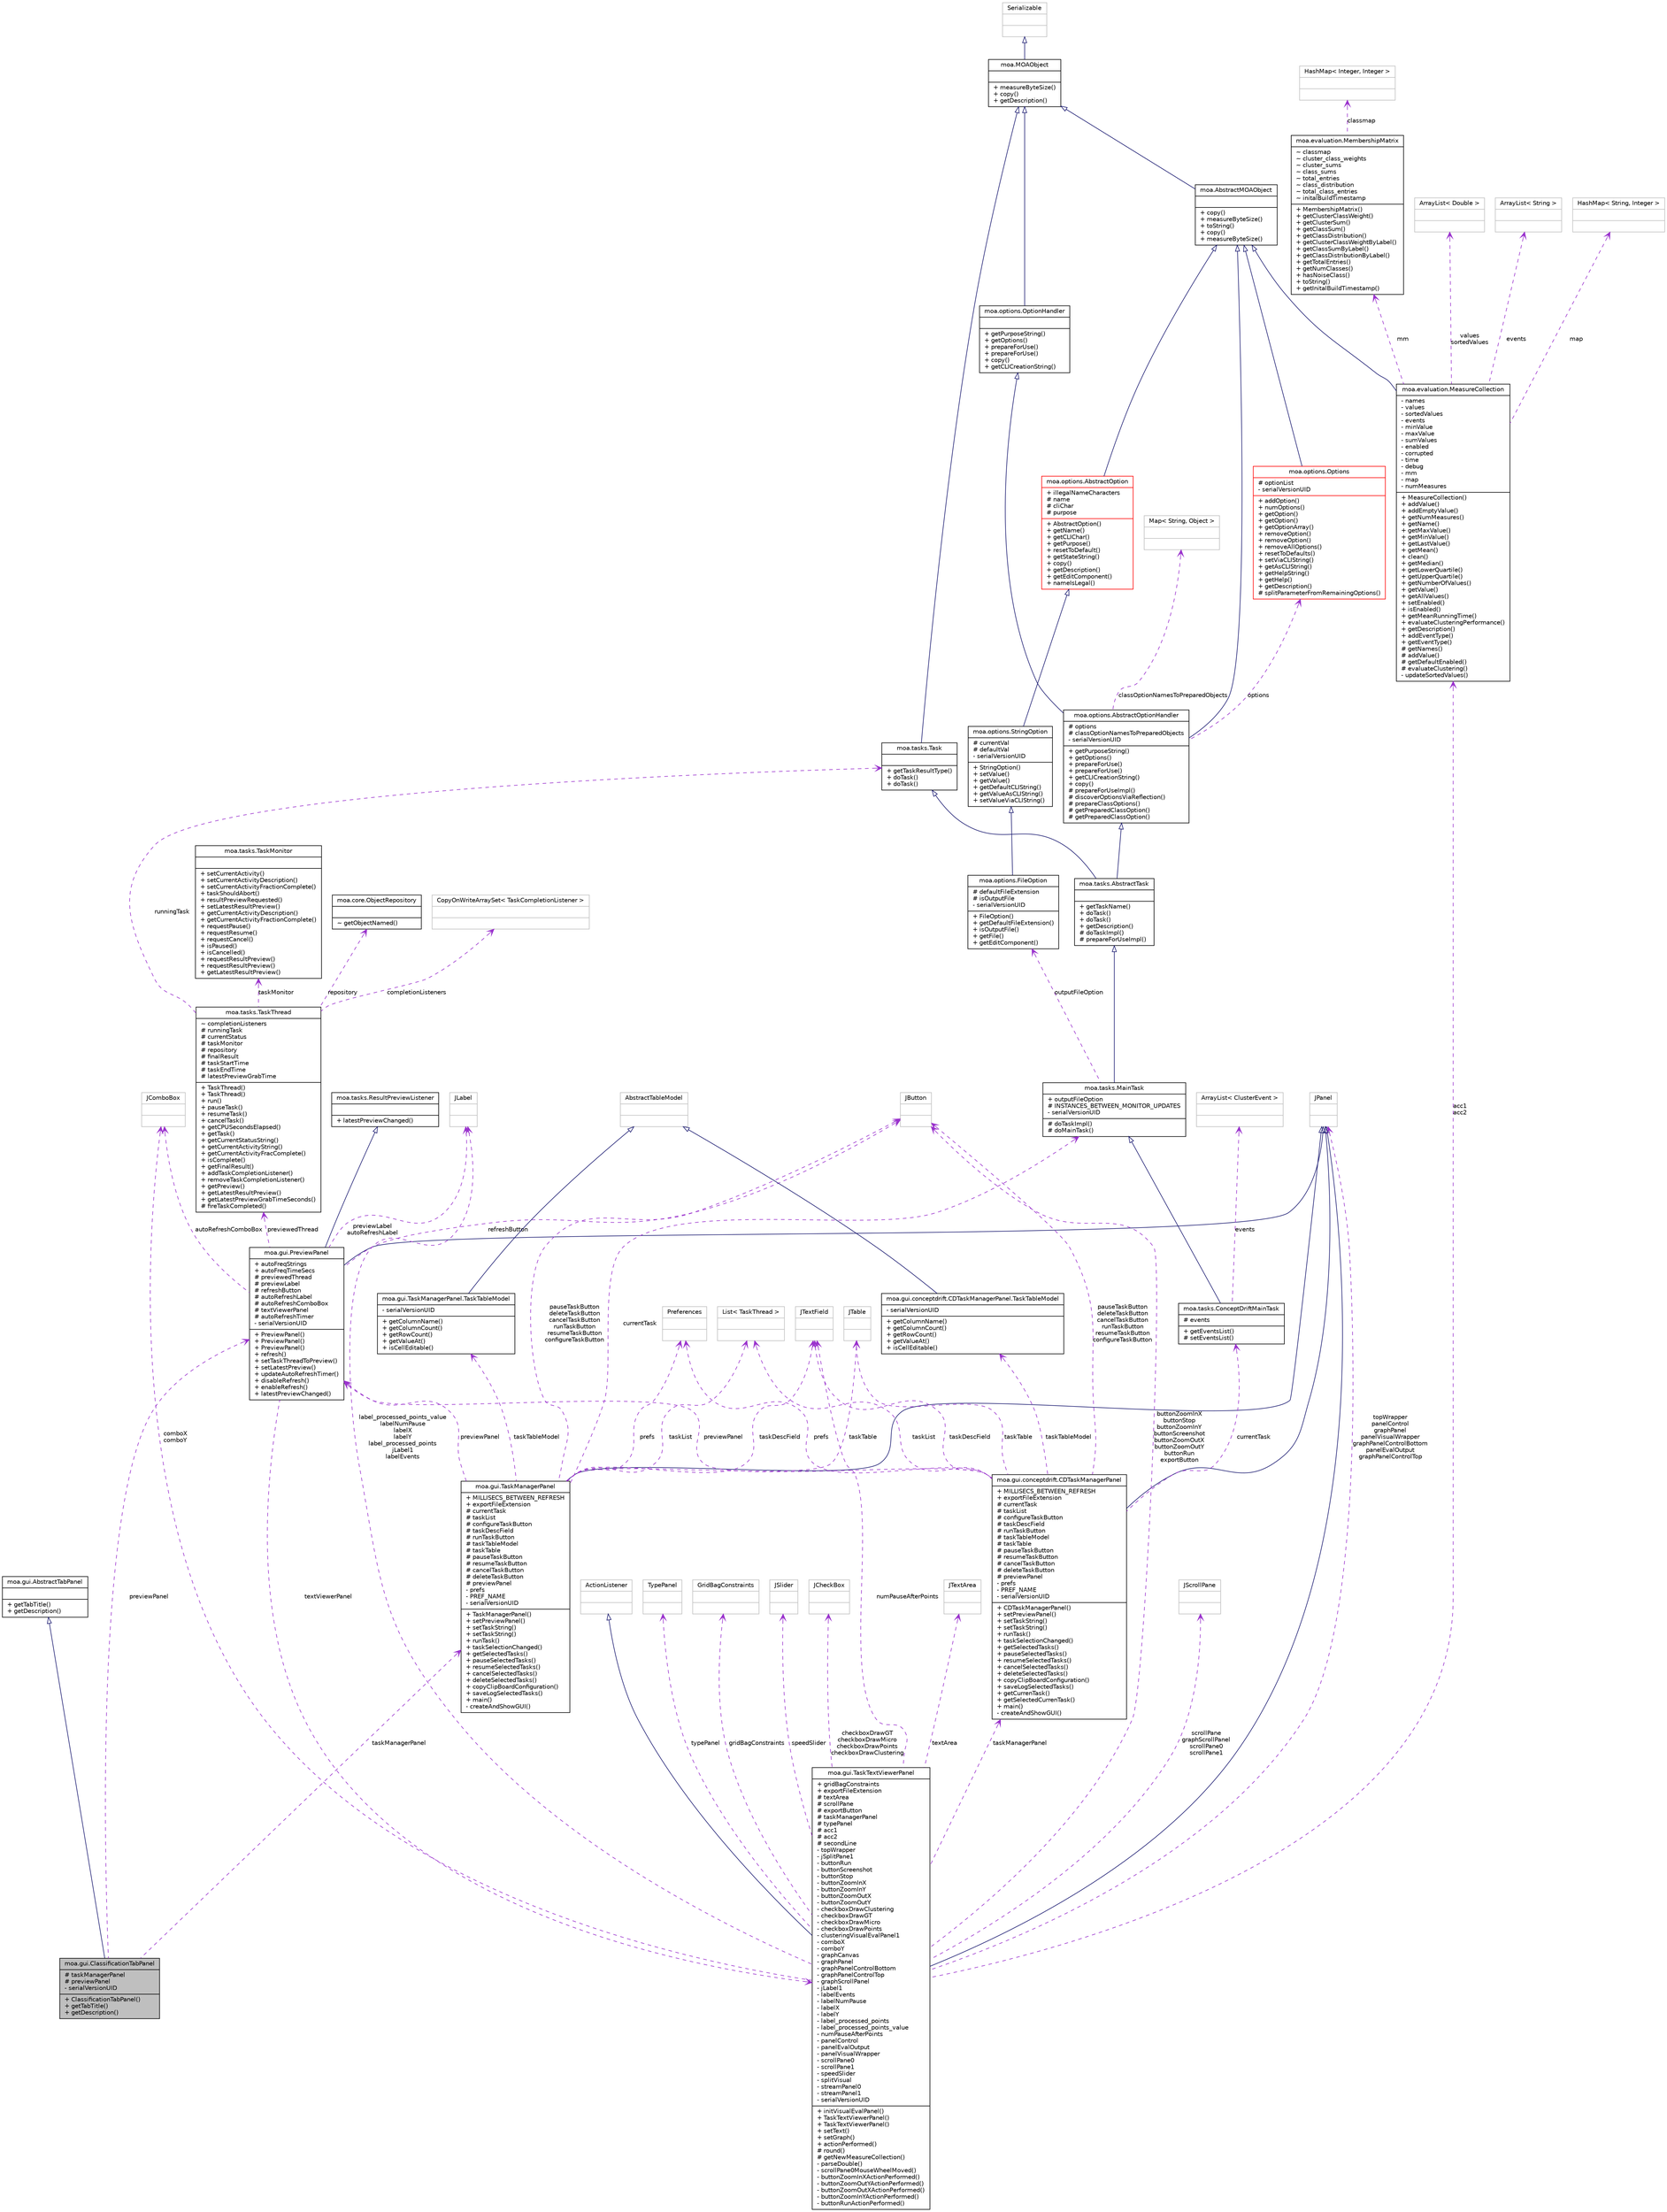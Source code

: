 digraph G
{
  edge [fontname="Helvetica",fontsize="10",labelfontname="Helvetica",labelfontsize="10"];
  node [fontname="Helvetica",fontsize="10",shape=record];
  Node1 [label="{moa.gui.ClassificationTabPanel\n|# taskManagerPanel\l# previewPanel\l- serialVersionUID\l|+ ClassificationTabPanel()\l+ getTabTitle()\l+ getDescription()\l}",height=0.2,width=0.4,color="black", fillcolor="grey75", style="filled" fontcolor="black"];
  Node2 -> Node1 [dir=back,color="midnightblue",fontsize="10",style="solid",arrowtail="empty",fontname="Helvetica"];
  Node2 [label="{moa.gui.AbstractTabPanel\n||+ getTabTitle()\l+ getDescription()\l}",height=0.2,width=0.4,color="black", fillcolor="white", style="filled",URL="$classmoa_1_1gui_1_1AbstractTabPanel.html",tooltip="Abstract Tab Panel."];
  Node3 -> Node1 [dir=back,color="darkorchid3",fontsize="10",style="dashed",label="taskManagerPanel",arrowtail="open",fontname="Helvetica"];
  Node3 [label="{moa.gui.TaskManagerPanel\n|+ MILLISECS_BETWEEN_REFRESH\l+ exportFileExtension\l# currentTask\l# taskList\l# configureTaskButton\l# taskDescField\l# runTaskButton\l# taskTableModel\l# taskTable\l# pauseTaskButton\l# resumeTaskButton\l# cancelTaskButton\l# deleteTaskButton\l# previewPanel\l- prefs\l- PREF_NAME\l- serialVersionUID\l|+ TaskManagerPanel()\l+ setPreviewPanel()\l+ setTaskString()\l+ setTaskString()\l+ runTask()\l+ taskSelectionChanged()\l+ getSelectedTasks()\l+ pauseSelectedTasks()\l+ resumeSelectedTasks()\l+ cancelSelectedTasks()\l+ deleteSelectedTasks()\l+ copyClipBoardConfiguration()\l+ saveLogSelectedTasks()\l+ main()\l- createAndShowGUI()\l}",height=0.2,width=0.4,color="black", fillcolor="white", style="filled",URL="$classmoa_1_1gui_1_1TaskManagerPanel.html",tooltip="This panel displays the running tasks."];
  Node4 -> Node3 [dir=back,color="midnightblue",fontsize="10",style="solid",arrowtail="empty",fontname="Helvetica"];
  Node4 [label="{JPanel\n||}",height=0.2,width=0.4,color="grey75", fillcolor="white", style="filled"];
  Node5 -> Node3 [dir=back,color="darkorchid3",fontsize="10",style="dashed",label="prefs",arrowtail="open",fontname="Helvetica"];
  Node5 [label="{Preferences\n||}",height=0.2,width=0.4,color="grey75", fillcolor="white", style="filled"];
  Node6 -> Node3 [dir=back,color="darkorchid3",fontsize="10",style="dashed",label="pauseTaskButton\ndeleteTaskButton\ncancelTaskButton\nrunTaskButton\nresumeTaskButton\nconfigureTaskButton",arrowtail="open",fontname="Helvetica"];
  Node6 [label="{JButton\n||}",height=0.2,width=0.4,color="grey75", fillcolor="white", style="filled"];
  Node7 -> Node3 [dir=back,color="darkorchid3",fontsize="10",style="dashed",label="previewPanel",arrowtail="open",fontname="Helvetica"];
  Node7 [label="{moa.gui.PreviewPanel\n|+ autoFreqStrings\l+ autoFreqTimeSecs\l# previewedThread\l# previewLabel\l# refreshButton\l# autoRefreshLabel\l# autoRefreshComboBox\l# textViewerPanel\l# autoRefreshTimer\l- serialVersionUID\l|+ PreviewPanel()\l+ PreviewPanel()\l+ PreviewPanel()\l+ refresh()\l+ setTaskThreadToPreview()\l+ setLatestPreview()\l+ updateAutoRefreshTimer()\l+ disableRefresh()\l+ enableRefresh()\l+ latestPreviewChanged()\l}",height=0.2,width=0.4,color="black", fillcolor="white", style="filled",URL="$classmoa_1_1gui_1_1PreviewPanel.html",tooltip="This panel displays the running task preview text and buttons."];
  Node4 -> Node7 [dir=back,color="midnightblue",fontsize="10",style="solid",arrowtail="empty",fontname="Helvetica"];
  Node8 -> Node7 [dir=back,color="midnightblue",fontsize="10",style="solid",arrowtail="empty",fontname="Helvetica"];
  Node8 [label="{moa.tasks.ResultPreviewListener\n||+ latestPreviewChanged()\l}",height=0.2,width=0.4,color="black", fillcolor="white", style="filled",URL="$interfacemoa_1_1tasks_1_1ResultPreviewListener.html",tooltip="Interface implemented by classes that preview results on the Graphical User Interface..."];
  Node9 -> Node7 [dir=back,color="darkorchid3",fontsize="10",style="dashed",label="textViewerPanel",arrowtail="open",fontname="Helvetica"];
  Node9 [label="{moa.gui.TaskTextViewerPanel\n|+ gridBagConstraints\l+ exportFileExtension\l# textArea\l# scrollPane\l# exportButton\l# taskManagerPanel\l# typePanel\l# acc1\l# acc2\l# secondLine\l- topWrapper\l- jSplitPane1\l- buttonRun\l- buttonScreenshot\l- buttonStop\l- buttonZoomInX\l- buttonZoomInY\l- buttonZoomOutX\l- buttonZoomOutY\l- checkboxDrawClustering\l- checkboxDrawGT\l- checkboxDrawMicro\l- checkboxDrawPoints\l- clusteringVisualEvalPanel1\l- comboX\l- comboY\l- graphCanvas\l- graphPanel\l- graphPanelControlBottom\l- graphPanelControlTop\l- graphScrollPanel\l- jLabel1\l- labelEvents\l- labelNumPause\l- labelX\l- labelY\l- label_processed_points\l- label_processed_points_value\l- numPauseAfterPoints\l- panelControl\l- panelEvalOutput\l- panelVisualWrapper\l- scrollPane0\l- scrollPane1\l- speedSlider\l- splitVisual\l- streamPanel0\l- streamPanel1\l- serialVersionUID\l|+ initVisualEvalPanel()\l+ TaskTextViewerPanel()\l+ TaskTextViewerPanel()\l+ setText()\l+ setGraph()\l+ actionPerformed()\l# round()\l# getNewMeasureCollection()\l- parseDouble()\l- scrollPane0MouseWheelMoved()\l- buttonZoomInXActionPerformed()\l- buttonZoomOutYActionPerformed()\l- buttonZoomOutXActionPerformed()\l- buttonZoomInYActionPerformed()\l- buttonRunActionPerformed()\l}",height=0.2,width=0.4,color="black", fillcolor="white", style="filled",URL="$classmoa_1_1gui_1_1TaskTextViewerPanel.html",tooltip="This panel displays text."];
  Node4 -> Node9 [dir=back,color="midnightblue",fontsize="10",style="solid",arrowtail="empty",fontname="Helvetica"];
  Node10 -> Node9 [dir=back,color="midnightblue",fontsize="10",style="solid",arrowtail="empty",fontname="Helvetica"];
  Node10 [label="{ActionListener\n||}",height=0.2,width=0.4,color="grey75", fillcolor="white", style="filled"];
  Node11 -> Node9 [dir=back,color="darkorchid3",fontsize="10",style="dashed",label="typePanel",arrowtail="open",fontname="Helvetica"];
  Node11 [label="{TypePanel\n||}",height=0.2,width=0.4,color="grey75", fillcolor="white", style="filled"];
  Node12 -> Node9 [dir=back,color="darkorchid3",fontsize="10",style="dashed",label="gridBagConstraints",arrowtail="open",fontname="Helvetica"];
  Node12 [label="{GridBagConstraints\n||}",height=0.2,width=0.4,color="grey75", fillcolor="white", style="filled"];
  Node13 -> Node9 [dir=back,color="darkorchid3",fontsize="10",style="dashed",label="speedSlider",arrowtail="open",fontname="Helvetica"];
  Node13 [label="{JSlider\n||}",height=0.2,width=0.4,color="grey75", fillcolor="white", style="filled"];
  Node14 -> Node9 [dir=back,color="darkorchid3",fontsize="10",style="dashed",label="checkboxDrawGT\ncheckboxDrawMicro\ncheckboxDrawPoints\ncheckboxDrawClustering",arrowtail="open",fontname="Helvetica"];
  Node14 [label="{JCheckBox\n||}",height=0.2,width=0.4,color="grey75", fillcolor="white", style="filled"];
  Node6 -> Node9 [dir=back,color="darkorchid3",fontsize="10",style="dashed",label="buttonZoomInX\nbuttonStop\nbuttonZoomInY\nbuttonScreenshot\nbuttonZoomOutX\nbuttonZoomOutY\nbuttonRun\nexportButton",arrowtail="open",fontname="Helvetica"];
  Node15 -> Node9 [dir=back,color="darkorchid3",fontsize="10",style="dashed",label="taskManagerPanel",arrowtail="open",fontname="Helvetica"];
  Node15 [label="{moa.gui.conceptdrift.CDTaskManagerPanel\n|+ MILLISECS_BETWEEN_REFRESH\l+ exportFileExtension\l# currentTask\l# taskList\l# configureTaskButton\l# taskDescField\l# runTaskButton\l# taskTableModel\l# taskTable\l# pauseTaskButton\l# resumeTaskButton\l# cancelTaskButton\l# deleteTaskButton\l# previewPanel\l- prefs\l- PREF_NAME\l- serialVersionUID\l|+ CDTaskManagerPanel()\l+ setPreviewPanel()\l+ setTaskString()\l+ setTaskString()\l+ runTask()\l+ taskSelectionChanged()\l+ getSelectedTasks()\l+ pauseSelectedTasks()\l+ resumeSelectedTasks()\l+ cancelSelectedTasks()\l+ deleteSelectedTasks()\l+ copyClipBoardConfiguration()\l+ saveLogSelectedTasks()\l+ getCurrenTask()\l+ getSelectedCurrenTask()\l+ main()\l- createAndShowGUI()\l}",height=0.2,width=0.4,color="black", fillcolor="white", style="filled",URL="$classmoa_1_1gui_1_1conceptdrift_1_1CDTaskManagerPanel.html",tooltip="This panel displays the running tasks."];
  Node4 -> Node15 [dir=back,color="midnightblue",fontsize="10",style="solid",arrowtail="empty",fontname="Helvetica"];
  Node16 -> Node15 [dir=back,color="darkorchid3",fontsize="10",style="dashed",label="currentTask",arrowtail="open",fontname="Helvetica"];
  Node16 [label="{moa.tasks.ConceptDriftMainTask\n|# events\l|+ getEventsList()\l# setEventsList()\l}",height=0.2,width=0.4,color="black", fillcolor="white", style="filled",URL="$classmoa_1_1tasks_1_1ConceptDriftMainTask.html"];
  Node17 -> Node16 [dir=back,color="midnightblue",fontsize="10",style="solid",arrowtail="empty",fontname="Helvetica"];
  Node17 [label="{moa.tasks.MainTask\n|+ outputFileOption\l# INSTANCES_BETWEEN_MONITOR_UPDATES\l- serialVersionUID\l|# doTaskImpl()\l# doMainTask()\l}",height=0.2,width=0.4,color="black", fillcolor="white", style="filled",URL="$classmoa_1_1tasks_1_1MainTask.html",tooltip="Abstract Main Task."];
  Node18 -> Node17 [dir=back,color="midnightblue",fontsize="10",style="solid",arrowtail="empty",fontname="Helvetica"];
  Node18 [label="{moa.tasks.AbstractTask\n||+ getTaskName()\l+ doTask()\l+ doTask()\l+ getDescription()\l# doTaskImpl()\l# prepareForUseImpl()\l}",height=0.2,width=0.4,color="black", fillcolor="white", style="filled",URL="$classmoa_1_1tasks_1_1AbstractTask.html",tooltip="Abstract Task."];
  Node19 -> Node18 [dir=back,color="midnightblue",fontsize="10",style="solid",arrowtail="empty",fontname="Helvetica"];
  Node19 [label="{moa.options.AbstractOptionHandler\n|# options\l# classOptionNamesToPreparedObjects\l- serialVersionUID\l|+ getPurposeString()\l+ getOptions()\l+ prepareForUse()\l+ prepareForUse()\l+ getCLICreationString()\l+ copy()\l# prepareForUseImpl()\l# discoverOptionsViaReflection()\l# prepareClassOptions()\l# getPreparedClassOption()\l# getPreparedClassOption()\l}",height=0.2,width=0.4,color="black", fillcolor="white", style="filled",URL="$classmoa_1_1options_1_1AbstractOptionHandler.html",tooltip="Abstract Option Handler."];
  Node20 -> Node19 [dir=back,color="midnightblue",fontsize="10",style="solid",arrowtail="empty",fontname="Helvetica"];
  Node20 [label="{moa.AbstractMOAObject\n||+ copy()\l+ measureByteSize()\l+ toString()\l+ copy()\l+ measureByteSize()\l}",height=0.2,width=0.4,color="black", fillcolor="white", style="filled",URL="$classmoa_1_1AbstractMOAObject.html",tooltip="Abstract MOA Object."];
  Node21 -> Node20 [dir=back,color="midnightblue",fontsize="10",style="solid",arrowtail="empty",fontname="Helvetica"];
  Node21 [label="{moa.MOAObject\n||+ measureByteSize()\l+ copy()\l+ getDescription()\l}",height=0.2,width=0.4,color="black", fillcolor="white", style="filled",URL="$interfacemoa_1_1MOAObject.html",tooltip="Interface implemented by classes in MOA, so that all are serializable, can produce..."];
  Node22 -> Node21 [dir=back,color="midnightblue",fontsize="10",style="solid",arrowtail="empty",fontname="Helvetica"];
  Node22 [label="{Serializable\n||}",height=0.2,width=0.4,color="grey75", fillcolor="white", style="filled"];
  Node23 -> Node19 [dir=back,color="midnightblue",fontsize="10",style="solid",arrowtail="empty",fontname="Helvetica"];
  Node23 [label="{moa.options.OptionHandler\n||+ getPurposeString()\l+ getOptions()\l+ prepareForUse()\l+ prepareForUse()\l+ copy()\l+ getCLICreationString()\l}",height=0.2,width=0.4,color="black", fillcolor="white", style="filled",URL="$interfacemoa_1_1options_1_1OptionHandler.html",tooltip="Interface representing an object that handles options or parameters."];
  Node21 -> Node23 [dir=back,color="midnightblue",fontsize="10",style="solid",arrowtail="empty",fontname="Helvetica"];
  Node24 -> Node19 [dir=back,color="darkorchid3",fontsize="10",style="dashed",label="classOptionNamesToPreparedObjects",arrowtail="open",fontname="Helvetica"];
  Node24 [label="{Map\< String, Object \>\n||}",height=0.2,width=0.4,color="grey75", fillcolor="white", style="filled"];
  Node25 -> Node19 [dir=back,color="darkorchid3",fontsize="10",style="dashed",label="options",arrowtail="open",fontname="Helvetica"];
  Node25 [label="{moa.options.Options\n|# optionList\l- serialVersionUID\l|+ addOption()\l+ numOptions()\l+ getOption()\l+ getOption()\l+ getOptionArray()\l+ removeOption()\l+ removeOption()\l+ removeAllOptions()\l+ resetToDefaults()\l+ setViaCLIString()\l+ getAsCLIString()\l+ getHelpString()\l+ getHelp()\l+ getDescription()\l# splitParameterFromRemainingOptions()\l}",height=0.2,width=0.4,color="red", fillcolor="white", style="filled",URL="$classmoa_1_1options_1_1Options.html",tooltip="File option."];
  Node20 -> Node25 [dir=back,color="midnightblue",fontsize="10",style="solid",arrowtail="empty",fontname="Helvetica"];
  Node26 -> Node18 [dir=back,color="midnightblue",fontsize="10",style="solid",arrowtail="empty",fontname="Helvetica"];
  Node26 [label="{moa.tasks.Task\n||+ getTaskResultType()\l+ doTask()\l+ doTask()\l}",height=0.2,width=0.4,color="black", fillcolor="white", style="filled",URL="$interfacemoa_1_1tasks_1_1Task.html",tooltip="Interface representing a task."];
  Node21 -> Node26 [dir=back,color="midnightblue",fontsize="10",style="solid",arrowtail="empty",fontname="Helvetica"];
  Node27 -> Node17 [dir=back,color="darkorchid3",fontsize="10",style="dashed",label="outputFileOption",arrowtail="open",fontname="Helvetica"];
  Node27 [label="{moa.options.FileOption\n|# defaultFileExtension\l# isOutputFile\l- serialVersionUID\l|+ FileOption()\l+ getDefaultFileExtension()\l+ isOutputFile()\l+ getFile()\l+ getEditComponent()\l}",height=0.2,width=0.4,color="black", fillcolor="white", style="filled",URL="$classmoa_1_1options_1_1FileOption.html",tooltip="File option."];
  Node28 -> Node27 [dir=back,color="midnightblue",fontsize="10",style="solid",arrowtail="empty",fontname="Helvetica"];
  Node28 [label="{moa.options.StringOption\n|# currentVal\l# defaultVal\l- serialVersionUID\l|+ StringOption()\l+ setValue()\l+ getValue()\l+ getDefaultCLIString()\l+ getValueAsCLIString()\l+ setValueViaCLIString()\l}",height=0.2,width=0.4,color="black", fillcolor="white", style="filled",URL="$classmoa_1_1options_1_1StringOption.html",tooltip="String option."];
  Node29 -> Node28 [dir=back,color="midnightblue",fontsize="10",style="solid",arrowtail="empty",fontname="Helvetica"];
  Node29 [label="{moa.options.AbstractOption\n|+ illegalNameCharacters\l# name\l# cliChar\l# purpose\l|+ AbstractOption()\l+ getName()\l+ getCLIChar()\l+ getPurpose()\l+ resetToDefault()\l+ getStateString()\l+ copy()\l+ getDescription()\l+ getEditComponent()\l+ nameIsLegal()\l}",height=0.2,width=0.4,color="red", fillcolor="white", style="filled",URL="$classmoa_1_1options_1_1AbstractOption.html",tooltip="Abstract option."];
  Node20 -> Node29 [dir=back,color="midnightblue",fontsize="10",style="solid",arrowtail="empty",fontname="Helvetica"];
  Node30 -> Node16 [dir=back,color="darkorchid3",fontsize="10",style="dashed",label="events",arrowtail="open",fontname="Helvetica"];
  Node30 [label="{ArrayList\< ClusterEvent \>\n||}",height=0.2,width=0.4,color="grey75", fillcolor="white", style="filled"];
  Node5 -> Node15 [dir=back,color="darkorchid3",fontsize="10",style="dashed",label="prefs",arrowtail="open",fontname="Helvetica"];
  Node6 -> Node15 [dir=back,color="darkorchid3",fontsize="10",style="dashed",label="pauseTaskButton\ndeleteTaskButton\ncancelTaskButton\nrunTaskButton\nresumeTaskButton\nconfigureTaskButton",arrowtail="open",fontname="Helvetica"];
  Node7 -> Node15 [dir=back,color="darkorchid3",fontsize="10",style="dashed",label="previewPanel",arrowtail="open",fontname="Helvetica"];
  Node31 -> Node15 [dir=back,color="darkorchid3",fontsize="10",style="dashed",label="taskDescField",arrowtail="open",fontname="Helvetica"];
  Node31 [label="{JTextField\n||}",height=0.2,width=0.4,color="grey75", fillcolor="white", style="filled"];
  Node32 -> Node15 [dir=back,color="darkorchid3",fontsize="10",style="dashed",label="taskList",arrowtail="open",fontname="Helvetica"];
  Node32 [label="{List\< TaskThread \>\n||}",height=0.2,width=0.4,color="grey75", fillcolor="white", style="filled"];
  Node33 -> Node15 [dir=back,color="darkorchid3",fontsize="10",style="dashed",label="taskTableModel",arrowtail="open",fontname="Helvetica"];
  Node33 [label="{moa.gui.conceptdrift.CDTaskManagerPanel.TaskTableModel\n|- serialVersionUID\l|+ getColumnName()\l+ getColumnCount()\l+ getRowCount()\l+ getValueAt()\l+ isCellEditable()\l}",height=0.2,width=0.4,color="black", fillcolor="white", style="filled",URL="$classmoa_1_1gui_1_1conceptdrift_1_1CDTaskManagerPanel_1_1TaskTableModel.html"];
  Node34 -> Node33 [dir=back,color="midnightblue",fontsize="10",style="solid",arrowtail="empty",fontname="Helvetica"];
  Node34 [label="{AbstractTableModel\n||}",height=0.2,width=0.4,color="grey75", fillcolor="white", style="filled"];
  Node35 -> Node15 [dir=back,color="darkorchid3",fontsize="10",style="dashed",label="taskTable",arrowtail="open",fontname="Helvetica"];
  Node35 [label="{JTable\n||}",height=0.2,width=0.4,color="grey75", fillcolor="white", style="filled"];
  Node36 -> Node9 [dir=back,color="darkorchid3",fontsize="10",style="dashed",label="textArea",arrowtail="open",fontname="Helvetica"];
  Node36 [label="{JTextArea\n||}",height=0.2,width=0.4,color="grey75", fillcolor="white", style="filled"];
  Node31 -> Node9 [dir=back,color="darkorchid3",fontsize="10",style="dashed",label="numPauseAfterPoints",arrowtail="open",fontname="Helvetica"];
  Node37 -> Node9 [dir=back,color="darkorchid3",fontsize="10",style="dashed",label="comboX\ncomboY",arrowtail="open",fontname="Helvetica"];
  Node37 [label="{JComboBox\n||}",height=0.2,width=0.4,color="grey75", fillcolor="white", style="filled"];
  Node38 -> Node9 [dir=back,color="darkorchid3",fontsize="10",style="dashed",label="acc1\nacc2",arrowtail="open",fontname="Helvetica"];
  Node38 [label="{moa.evaluation.MeasureCollection\n|- names\l- values\l- sortedValues\l- events\l- minValue\l- maxValue\l- sumValues\l- enabled\l- corrupted\l- time\l- debug\l- mm\l- map\l- numMeasures\l|+ MeasureCollection()\l+ addValue()\l+ addEmptyValue()\l+ getNumMeasures()\l+ getName()\l+ getMaxValue()\l+ getMinValue()\l+ getLastValue()\l+ getMean()\l+ clean()\l+ getMedian()\l+ getLowerQuartile()\l+ getUpperQuartile()\l+ getNumberOfValues()\l+ getValue()\l+ getAllValues()\l+ setEnabled()\l+ isEnabled()\l+ getMeanRunningTime()\l+ evaluateClusteringPerformance()\l+ getDescription()\l+ addEventType()\l+ getEventType()\l# getNames()\l# addValue()\l# getDefaultEnabled()\l# evaluateClustering()\l- updateSortedValues()\l}",height=0.2,width=0.4,color="black", fillcolor="white", style="filled",URL="$classmoa_1_1evaluation_1_1MeasureCollection.html"];
  Node20 -> Node38 [dir=back,color="midnightblue",fontsize="10",style="solid",arrowtail="empty",fontname="Helvetica"];
  Node39 -> Node38 [dir=back,color="darkorchid3",fontsize="10",style="dashed",label="mm",arrowtail="open",fontname="Helvetica"];
  Node39 [label="{moa.evaluation.MembershipMatrix\n|~ classmap\l~ cluster_class_weights\l~ cluster_sums\l~ class_sums\l~ total_entries\l~ class_distribution\l~ total_class_entries\l~ initalBuildTimestamp\l|+ MembershipMatrix()\l+ getClusterClassWeight()\l+ getClusterSum()\l+ getClassSum()\l+ getClassDistribution()\l+ getClusterClassWeightByLabel()\l+ getClassSumByLabel()\l+ getClassDistributionByLabel()\l+ getTotalEntries()\l+ getNumClasses()\l+ hasNoiseClass()\l+ toString()\l+ getInitalBuildTimestamp()\l}",height=0.2,width=0.4,color="black", fillcolor="white", style="filled",URL="$classmoa_1_1evaluation_1_1MembershipMatrix.html"];
  Node40 -> Node39 [dir=back,color="darkorchid3",fontsize="10",style="dashed",label="classmap",arrowtail="open",fontname="Helvetica"];
  Node40 [label="{HashMap\< Integer, Integer \>\n||}",height=0.2,width=0.4,color="grey75", fillcolor="white", style="filled"];
  Node41 -> Node38 [dir=back,color="darkorchid3",fontsize="10",style="dashed",label="values\nsortedValues",arrowtail="open",fontname="Helvetica"];
  Node41 [label="{ArrayList\< Double \>\n||}",height=0.2,width=0.4,color="grey75", fillcolor="white", style="filled"];
  Node42 -> Node38 [dir=back,color="darkorchid3",fontsize="10",style="dashed",label="events",arrowtail="open",fontname="Helvetica"];
  Node42 [label="{ArrayList\< String \>\n||}",height=0.2,width=0.4,color="grey75", fillcolor="white", style="filled"];
  Node43 -> Node38 [dir=back,color="darkorchid3",fontsize="10",style="dashed",label="map",arrowtail="open",fontname="Helvetica"];
  Node43 [label="{HashMap\< String, Integer \>\n||}",height=0.2,width=0.4,color="grey75", fillcolor="white", style="filled"];
  Node44 -> Node9 [dir=back,color="darkorchid3",fontsize="10",style="dashed",label="label_processed_points_value\nlabelNumPause\nlabelX\nlabelY\nlabel_processed_points\njLabel1\nlabelEvents",arrowtail="open",fontname="Helvetica"];
  Node44 [label="{JLabel\n||}",height=0.2,width=0.4,color="grey75", fillcolor="white", style="filled"];
  Node4 -> Node9 [dir=back,color="darkorchid3",fontsize="10",style="dashed",label="topWrapper\npanelControl\ngraphPanel\npanelVisualWrapper\ngraphPanelControlBottom\npanelEvalOutput\ngraphPanelControlTop",arrowtail="open",fontname="Helvetica"];
  Node45 -> Node9 [dir=back,color="darkorchid3",fontsize="10",style="dashed",label="scrollPane\ngraphScrollPanel\nscrollPane0\nscrollPane1",arrowtail="open",fontname="Helvetica"];
  Node45 [label="{JScrollPane\n||}",height=0.2,width=0.4,color="grey75", fillcolor="white", style="filled"];
  Node6 -> Node7 [dir=back,color="darkorchid3",fontsize="10",style="dashed",label="refreshButton",arrowtail="open",fontname="Helvetica"];
  Node37 -> Node7 [dir=back,color="darkorchid3",fontsize="10",style="dashed",label="autoRefreshComboBox",arrowtail="open",fontname="Helvetica"];
  Node46 -> Node7 [dir=back,color="darkorchid3",fontsize="10",style="dashed",label="previewedThread",arrowtail="open",fontname="Helvetica"];
  Node46 [label="{moa.tasks.TaskThread\n|~ completionListeners\l# runningTask\l# currentStatus\l# taskMonitor\l# repository\l# finalResult\l# taskStartTime\l# taskEndTime\l# latestPreviewGrabTime\l|+ TaskThread()\l+ TaskThread()\l+ run()\l+ pauseTask()\l+ resumeTask()\l+ cancelTask()\l+ getCPUSecondsElapsed()\l+ getTask()\l+ getCurrentStatusString()\l+ getCurrentActivityString()\l+ getCurrentActivityFracComplete()\l+ isComplete()\l+ getFinalResult()\l+ addTaskCompletionListener()\l+ removeTaskCompletionListener()\l+ getPreview()\l+ getLatestResultPreview()\l+ getLatestPreviewGrabTimeSeconds()\l# fireTaskCompleted()\l}",height=0.2,width=0.4,color="black", fillcolor="white", style="filled",URL="$classmoa_1_1tasks_1_1TaskThread.html",tooltip="Task Thread."];
  Node47 -> Node46 [dir=back,color="darkorchid3",fontsize="10",style="dashed",label="taskMonitor",arrowtail="open",fontname="Helvetica"];
  Node47 [label="{moa.tasks.TaskMonitor\n||+ setCurrentActivity()\l+ setCurrentActivityDescription()\l+ setCurrentActivityFractionComplete()\l+ taskShouldAbort()\l+ resultPreviewRequested()\l+ setLatestResultPreview()\l+ getCurrentActivityDescription()\l+ getCurrentActivityFractionComplete()\l+ requestPause()\l+ requestResume()\l+ requestCancel()\l+ isPaused()\l+ isCancelled()\l+ requestResultPreview()\l+ requestResultPreview()\l+ getLatestResultPreview()\l}",height=0.2,width=0.4,color="black", fillcolor="white", style="filled",URL="$interfacemoa_1_1tasks_1_1TaskMonitor.html",tooltip="Interface representing a task monitor."];
  Node48 -> Node46 [dir=back,color="darkorchid3",fontsize="10",style="dashed",label="repository",arrowtail="open",fontname="Helvetica"];
  Node48 [label="{moa.core.ObjectRepository\n||~ getObjectNamed()\l}",height=0.2,width=0.4,color="black", fillcolor="white", style="filled",URL="$interfacemoa_1_1core_1_1ObjectRepository.html",tooltip="Interface for object repositories."];
  Node26 -> Node46 [dir=back,color="darkorchid3",fontsize="10",style="dashed",label="runningTask",arrowtail="open",fontname="Helvetica"];
  Node49 -> Node46 [dir=back,color="darkorchid3",fontsize="10",style="dashed",label="completionListeners",arrowtail="open",fontname="Helvetica"];
  Node49 [label="{CopyOnWriteArraySet\< TaskCompletionListener \>\n||}",height=0.2,width=0.4,color="grey75", fillcolor="white", style="filled"];
  Node44 -> Node7 [dir=back,color="darkorchid3",fontsize="10",style="dashed",label="previewLabel\nautoRefreshLabel",arrowtail="open",fontname="Helvetica"];
  Node31 -> Node3 [dir=back,color="darkorchid3",fontsize="10",style="dashed",label="taskDescField",arrowtail="open",fontname="Helvetica"];
  Node32 -> Node3 [dir=back,color="darkorchid3",fontsize="10",style="dashed",label="taskList",arrowtail="open",fontname="Helvetica"];
  Node17 -> Node3 [dir=back,color="darkorchid3",fontsize="10",style="dashed",label="currentTask",arrowtail="open",fontname="Helvetica"];
  Node35 -> Node3 [dir=back,color="darkorchid3",fontsize="10",style="dashed",label="taskTable",arrowtail="open",fontname="Helvetica"];
  Node50 -> Node3 [dir=back,color="darkorchid3",fontsize="10",style="dashed",label="taskTableModel",arrowtail="open",fontname="Helvetica"];
  Node50 [label="{moa.gui.TaskManagerPanel.TaskTableModel\n|- serialVersionUID\l|+ getColumnName()\l+ getColumnCount()\l+ getRowCount()\l+ getValueAt()\l+ isCellEditable()\l}",height=0.2,width=0.4,color="black", fillcolor="white", style="filled",URL="$classmoa_1_1gui_1_1TaskManagerPanel_1_1TaskTableModel.html"];
  Node34 -> Node50 [dir=back,color="midnightblue",fontsize="10",style="solid",arrowtail="empty",fontname="Helvetica"];
  Node7 -> Node1 [dir=back,color="darkorchid3",fontsize="10",style="dashed",label="previewPanel",arrowtail="open",fontname="Helvetica"];
}
